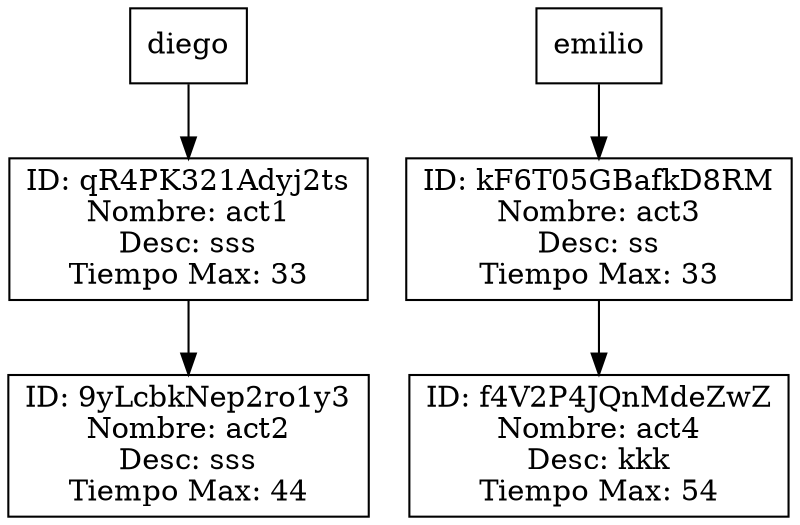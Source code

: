 digraph ArbolActivos {
    node [shape=rectangle];
    rankdir=TB;
    "diego" [label="diego"];
    "diego_qR4PK321Adyj2ts" [label="ID: qR4PK321Adyj2ts\nNombre: act1\nDesc: sss\nTiempo Max: 33"];
    "diego" -> "diego_qR4PK321Adyj2ts";
    "diego_9yLcbkNep2ro1y3" [label="ID: 9yLcbkNep2ro1y3\nNombre: act2\nDesc: sss\nTiempo Max: 44"];
    "diego_qR4PK321Adyj2ts" -> "diego_9yLcbkNep2ro1y3";
    "emilio" [label="emilio"];
    "emilio_kF6T05GBafkD8RM" [label="ID: kF6T05GBafkD8RM\nNombre: act3\nDesc: ss\nTiempo Max: 33"];
    "emilio" -> "emilio_kF6T05GBafkD8RM";
    "emilio_f4V2P4JQnMdeZwZ" [label="ID: f4V2P4JQnMdeZwZ\nNombre: act4\nDesc: kkk\nTiempo Max: 54"];
    "emilio_kF6T05GBafkD8RM" -> "emilio_f4V2P4JQnMdeZwZ";
}
